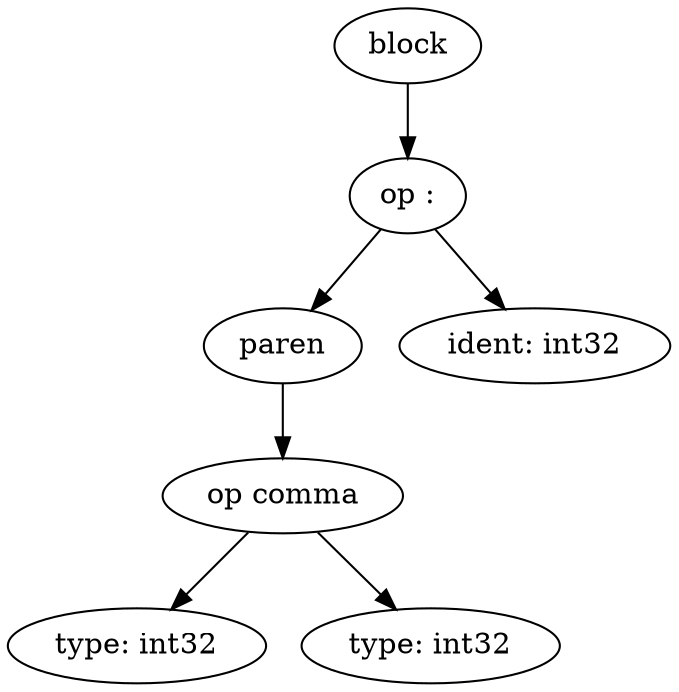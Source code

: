 digraph G {
0[label="block"];
1[label="paren"];
2[label="type: int32"];
3[label="op comma"];
4[label="type: int32"];
5[label="op :"];
6[label="ident: int32"];
0->5 ;
1->3 ;
3->2 ;
3->4 ;
5->1 ;
5->6 ;
}
